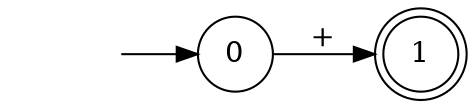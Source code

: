 digraph AFD {
    rankdir=LR;
    node [shape = circle];
    1 [shape=doublecircle];
    start [shape=plaintext,label=""];
    start -> 0;
    0 -> 1 [label="+"];
}